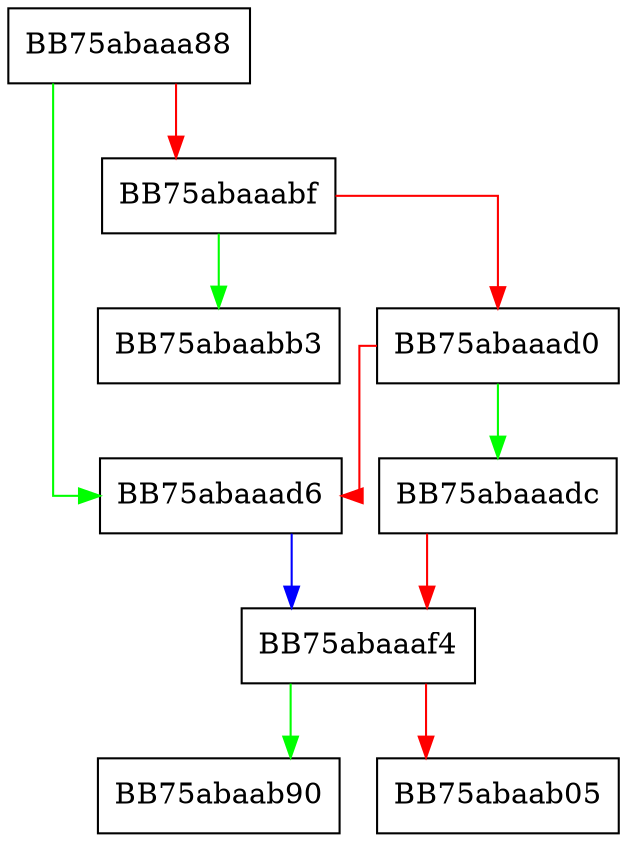 digraph insert_always {
  node [shape="box"];
  graph [splines=ortho];
  BB75abaaa88 -> BB75abaaad6 [color="green"];
  BB75abaaa88 -> BB75abaaabf [color="red"];
  BB75abaaabf -> BB75abaabb3 [color="green"];
  BB75abaaabf -> BB75abaaad0 [color="red"];
  BB75abaaad0 -> BB75abaaadc [color="green"];
  BB75abaaad0 -> BB75abaaad6 [color="red"];
  BB75abaaad6 -> BB75abaaaf4 [color="blue"];
  BB75abaaadc -> BB75abaaaf4 [color="red"];
  BB75abaaaf4 -> BB75abaab90 [color="green"];
  BB75abaaaf4 -> BB75abaab05 [color="red"];
}